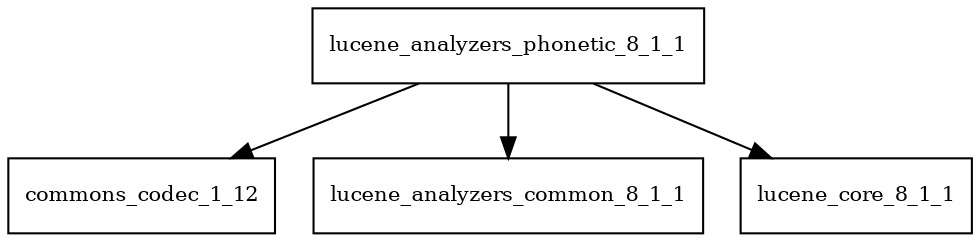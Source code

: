 digraph lucene_analyzers_phonetic_8_1_1_dependencies {
  node [shape = box, fontsize=10.0];
  lucene_analyzers_phonetic_8_1_1 -> commons_codec_1_12;
  lucene_analyzers_phonetic_8_1_1 -> lucene_analyzers_common_8_1_1;
  lucene_analyzers_phonetic_8_1_1 -> lucene_core_8_1_1;
}
